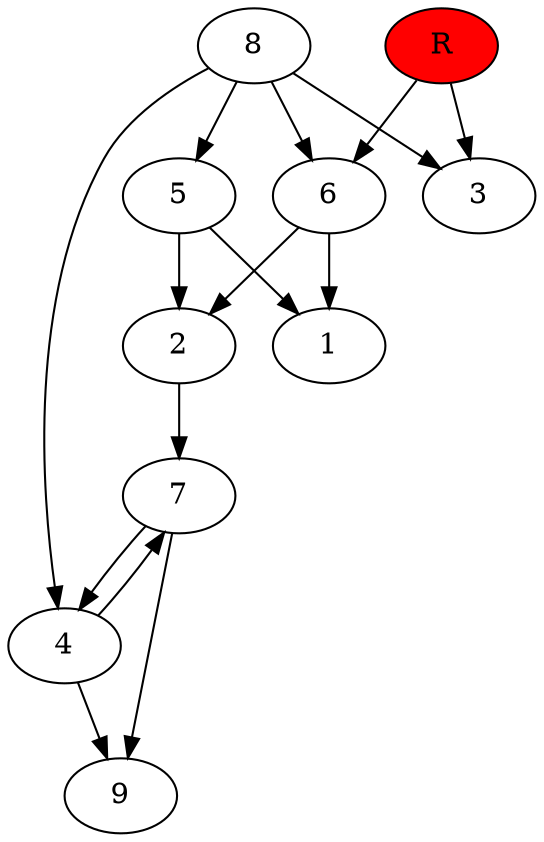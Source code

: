 digraph prb27758 {
	1
	2
	3
	4
	5
	6
	7
	8
	R [fillcolor="#ff0000" style=filled]
	2 -> 7
	4 -> 7
	4 -> 9
	5 -> 1
	5 -> 2
	6 -> 1
	6 -> 2
	7 -> 4
	7 -> 9
	8 -> 3
	8 -> 4
	8 -> 5
	8 -> 6
	R -> 3
	R -> 6
}

